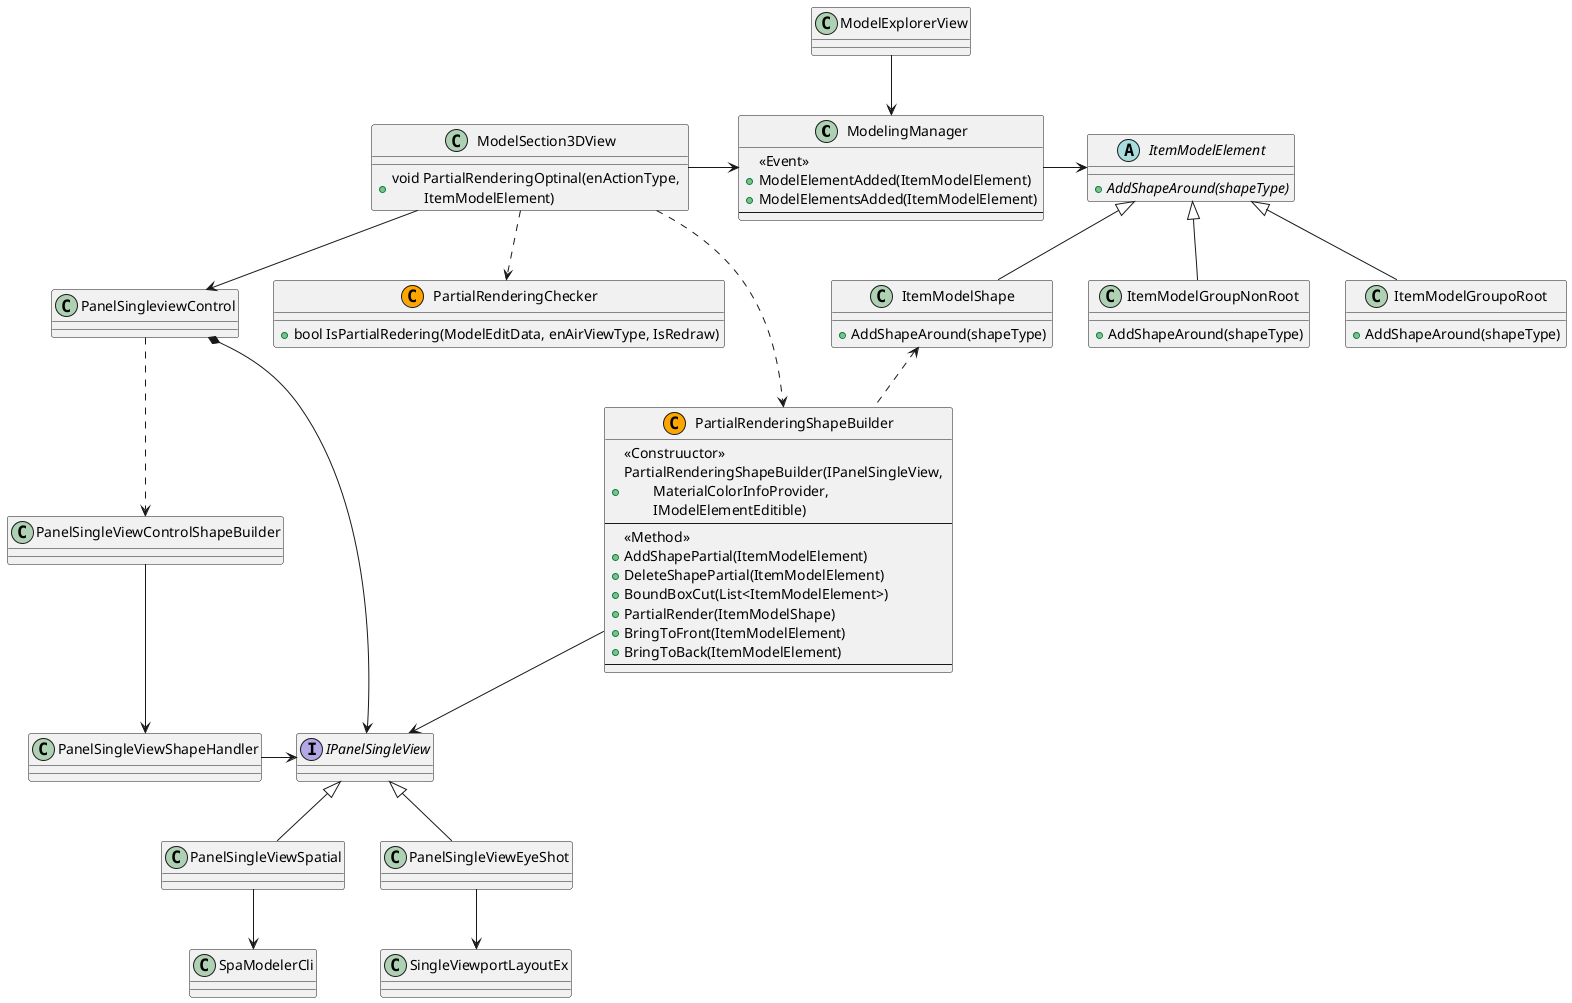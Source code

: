 @startuml PartialRendering

class ModelingManager
{
    <<Event>>
    + ModelElementAdded(ItemModelElement)
    + ModelElementsAdded(ItemModelElement)
    --
}
abstract class ItemModelElement
{
    + {abstract} AddShapeAround(shapeType)
}
class ItemModelGroupNonRoot
{
    + AddShapeAround(shapeType)
}
class ItemModelGroupoRoot
{
    + AddShapeAround(shapeType)
}
class ItemModelShape
{
    + AddShapeAround(shapeType)
}
class ModelSection3DView
{
    +void PartialRenderingOptinal(enActionType, \n\t ItemModelElement)
}
class PanelSingleviewControl
interface IPanelSingleView
class PanelSingleViewSpatial
class PanelSingleViewEyeShot
class PanelSingleViewControlShapeBuilder
class PanelSingleViewShapeHandler
class SpaModelerCli
class SingleViewportLayoutEx

/'
여기서 부터는 새로 기능 추가된 Class
'/
class PartialRenderingChecker <<C,Orange>>
{
    +bool IsPartialRedering(ModelEditData, enAirViewType, IsRedraw)
}
class PartialRenderingShapeBuilder <<C,Orange>>
{
    <<Construuctor>>
    +PartialRenderingShapeBuilder(IPanelSingleView, \n\tMaterialColorInfoProvider, \n\tIModelElementEditible)
    --
    <<Method>>
    +AddShapePartial(ItemModelElement)
    +DeleteShapePartial(ItemModelElement)
    +BoundBoxCut(List<ItemModelElement>)
    +PartialRender(ItemModelShape)
    +BringToFront(ItemModelElement)
    +BringToBack(ItemModelElement)
    --
}


/'
Class RelationShip
'/
ModelingManager -right-> ItemModelElement
ItemModelElement <|-- ItemModelGroupNonRoot
ItemModelElement <|-- ItemModelGroupoRoot
ItemModelElement <|-- ItemModelShape
ModelExplorerView --> ModelingManager
ModelSection3DView -right-> ModelingManager
ModelSection3DView -down-> PanelSingleviewControl
PanelSingleviewControl *-> IPanelSingleView
IPanelSingleView <|-- PanelSingleViewEyeShot
IPanelSingleView <|-- PanelSingleViewSpatial
PanelSingleviewControl ..> PanelSingleViewControlShapeBuilder
PanelSingleViewControlShapeBuilder --> PanelSingleViewShapeHandler
PanelSingleViewShapeHandler -right-> IPanelSingleView
PanelSingleViewSpatial --> SpaModelerCli
PanelSingleViewEyeShot --> SingleViewportLayoutEx

/'
New Class RelationShip
'/
ModelSection3DView ..> PartialRenderingChecker
ModelSection3DView ..> PartialRenderingShapeBuilder
PartialRenderingShapeBuilder .up.> ItemModelShape
PartialRenderingShapeBuilder --> IPanelSingleView
@enduml
